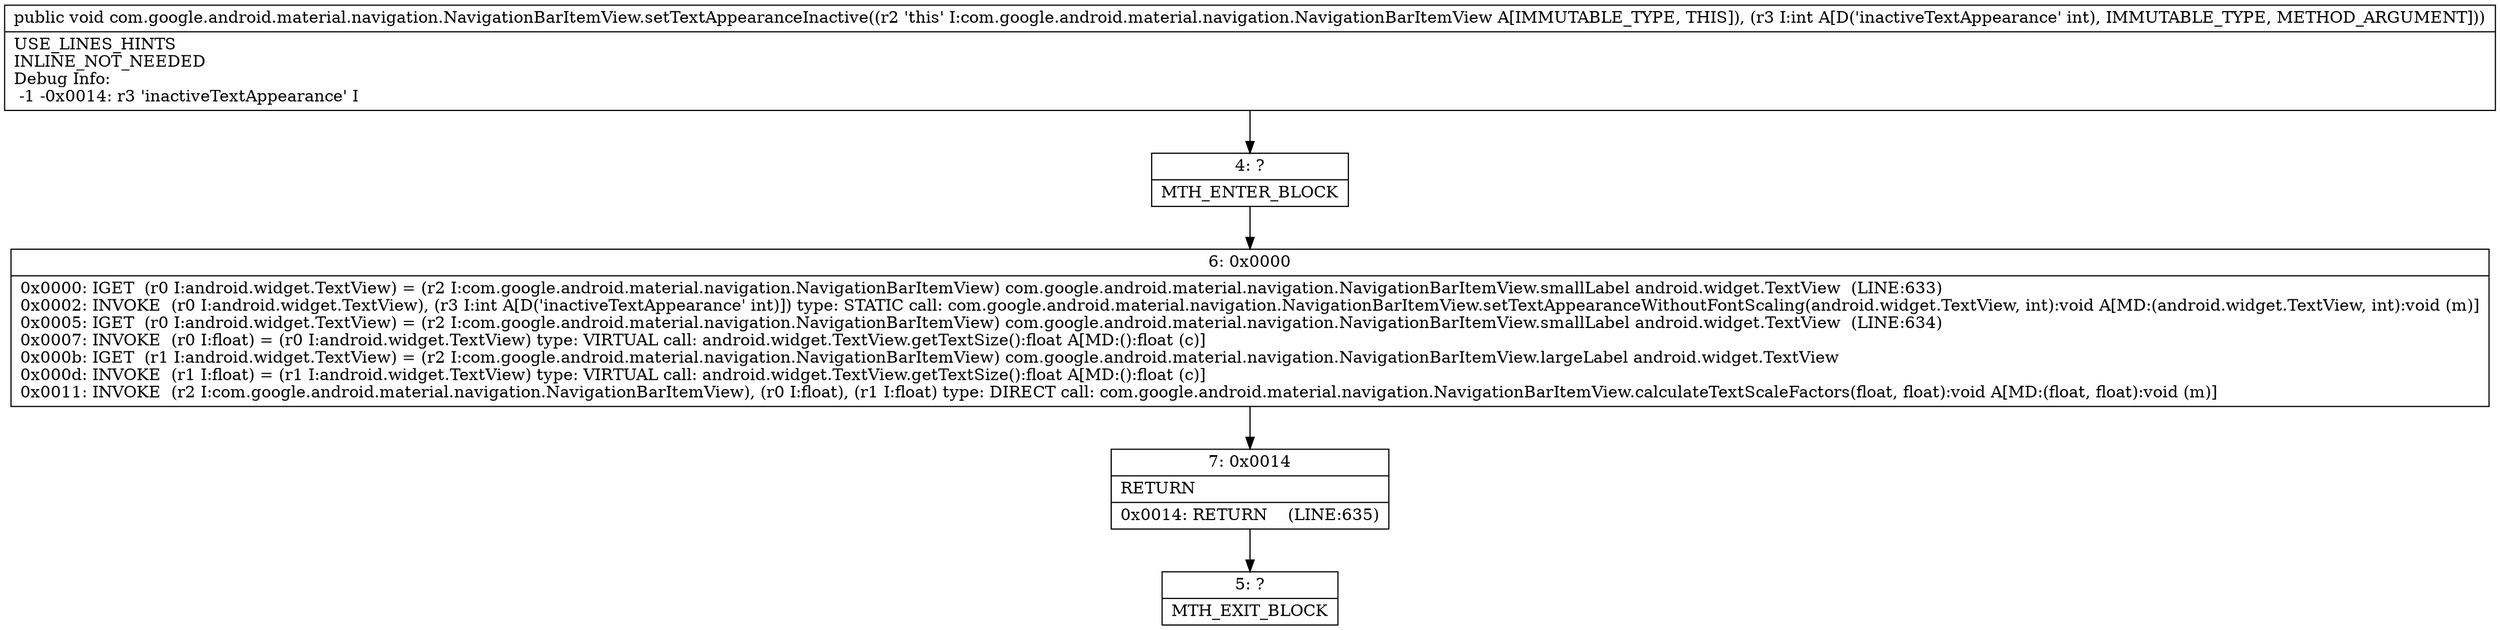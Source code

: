 digraph "CFG forcom.google.android.material.navigation.NavigationBarItemView.setTextAppearanceInactive(I)V" {
Node_4 [shape=record,label="{4\:\ ?|MTH_ENTER_BLOCK\l}"];
Node_6 [shape=record,label="{6\:\ 0x0000|0x0000: IGET  (r0 I:android.widget.TextView) = (r2 I:com.google.android.material.navigation.NavigationBarItemView) com.google.android.material.navigation.NavigationBarItemView.smallLabel android.widget.TextView  (LINE:633)\l0x0002: INVOKE  (r0 I:android.widget.TextView), (r3 I:int A[D('inactiveTextAppearance' int)]) type: STATIC call: com.google.android.material.navigation.NavigationBarItemView.setTextAppearanceWithoutFontScaling(android.widget.TextView, int):void A[MD:(android.widget.TextView, int):void (m)]\l0x0005: IGET  (r0 I:android.widget.TextView) = (r2 I:com.google.android.material.navigation.NavigationBarItemView) com.google.android.material.navigation.NavigationBarItemView.smallLabel android.widget.TextView  (LINE:634)\l0x0007: INVOKE  (r0 I:float) = (r0 I:android.widget.TextView) type: VIRTUAL call: android.widget.TextView.getTextSize():float A[MD:():float (c)]\l0x000b: IGET  (r1 I:android.widget.TextView) = (r2 I:com.google.android.material.navigation.NavigationBarItemView) com.google.android.material.navigation.NavigationBarItemView.largeLabel android.widget.TextView \l0x000d: INVOKE  (r1 I:float) = (r1 I:android.widget.TextView) type: VIRTUAL call: android.widget.TextView.getTextSize():float A[MD:():float (c)]\l0x0011: INVOKE  (r2 I:com.google.android.material.navigation.NavigationBarItemView), (r0 I:float), (r1 I:float) type: DIRECT call: com.google.android.material.navigation.NavigationBarItemView.calculateTextScaleFactors(float, float):void A[MD:(float, float):void (m)]\l}"];
Node_7 [shape=record,label="{7\:\ 0x0014|RETURN\l|0x0014: RETURN    (LINE:635)\l}"];
Node_5 [shape=record,label="{5\:\ ?|MTH_EXIT_BLOCK\l}"];
MethodNode[shape=record,label="{public void com.google.android.material.navigation.NavigationBarItemView.setTextAppearanceInactive((r2 'this' I:com.google.android.material.navigation.NavigationBarItemView A[IMMUTABLE_TYPE, THIS]), (r3 I:int A[D('inactiveTextAppearance' int), IMMUTABLE_TYPE, METHOD_ARGUMENT]))  | USE_LINES_HINTS\lINLINE_NOT_NEEDED\lDebug Info:\l  \-1 \-0x0014: r3 'inactiveTextAppearance' I\l}"];
MethodNode -> Node_4;Node_4 -> Node_6;
Node_6 -> Node_7;
Node_7 -> Node_5;
}

